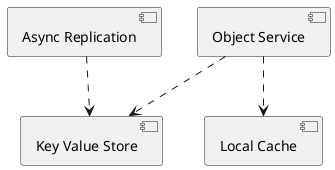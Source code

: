 @startuml Overview

component object_service as "Object Service"
component key_value as "Key Value Store"
component local_cache as "Local Cache"
component async_replication as "Async Replication"

object_service ..> key_value
object_service ..> local_cache
async_replication ..> key_value

@enduml